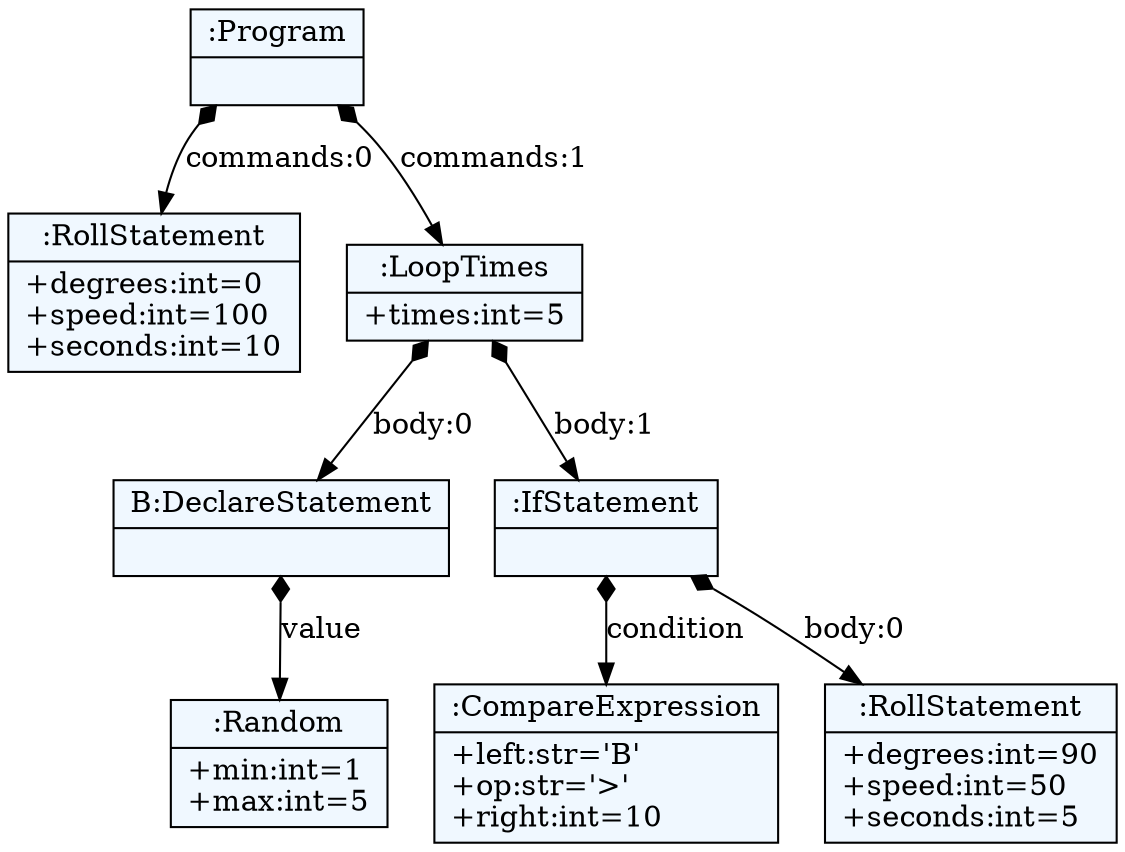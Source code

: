 
    digraph textX {
    fontname = "Bitstream Vera Sans"
    fontsize = 8
    node[
        shape=record,
        style=filled,
        fillcolor=aliceblue
    ]
    nodesep = 0.3
    edge[dir=black,arrowtail=empty]


139823120331200 -> 139823120332544 [label="commands:0" arrowtail=diamond dir=both]
139823120332544[label="{:RollStatement|+degrees:int=0\l+speed:int=100\l+seconds:int=10\l}"]
139823120331200 -> 139823120331632 [label="commands:1" arrowtail=diamond dir=both]
139823120331632 -> 139823120332496 [label="body:0" arrowtail=diamond dir=both]
139823120332496 -> 139823120331872 [label="value" arrowtail=diamond dir=both]
139823120331872[label="{:Random|+min:int=1\l+max:int=5\l}"]
139823120332496[label="{B:DeclareStatement|}"]
139823120331632 -> 139823120332448 [label="body:1" arrowtail=diamond dir=both]
139823120332448 -> 139823120332304 [label="condition" arrowtail=diamond dir=both]
139823120332304[label="{:CompareExpression|+left:str='B'\l+op:str='\>'\l+right:int=10\l}"]
139823120332448 -> 139823120332400 [label="body:0" arrowtail=diamond dir=both]
139823120332400[label="{:RollStatement|+degrees:int=90\l+speed:int=50\l+seconds:int=5\l}"]
139823120332448[label="{:IfStatement|}"]
139823120331632[label="{:LoopTimes|+times:int=5\l}"]
139823120331200[label="{:Program|}"]

}
